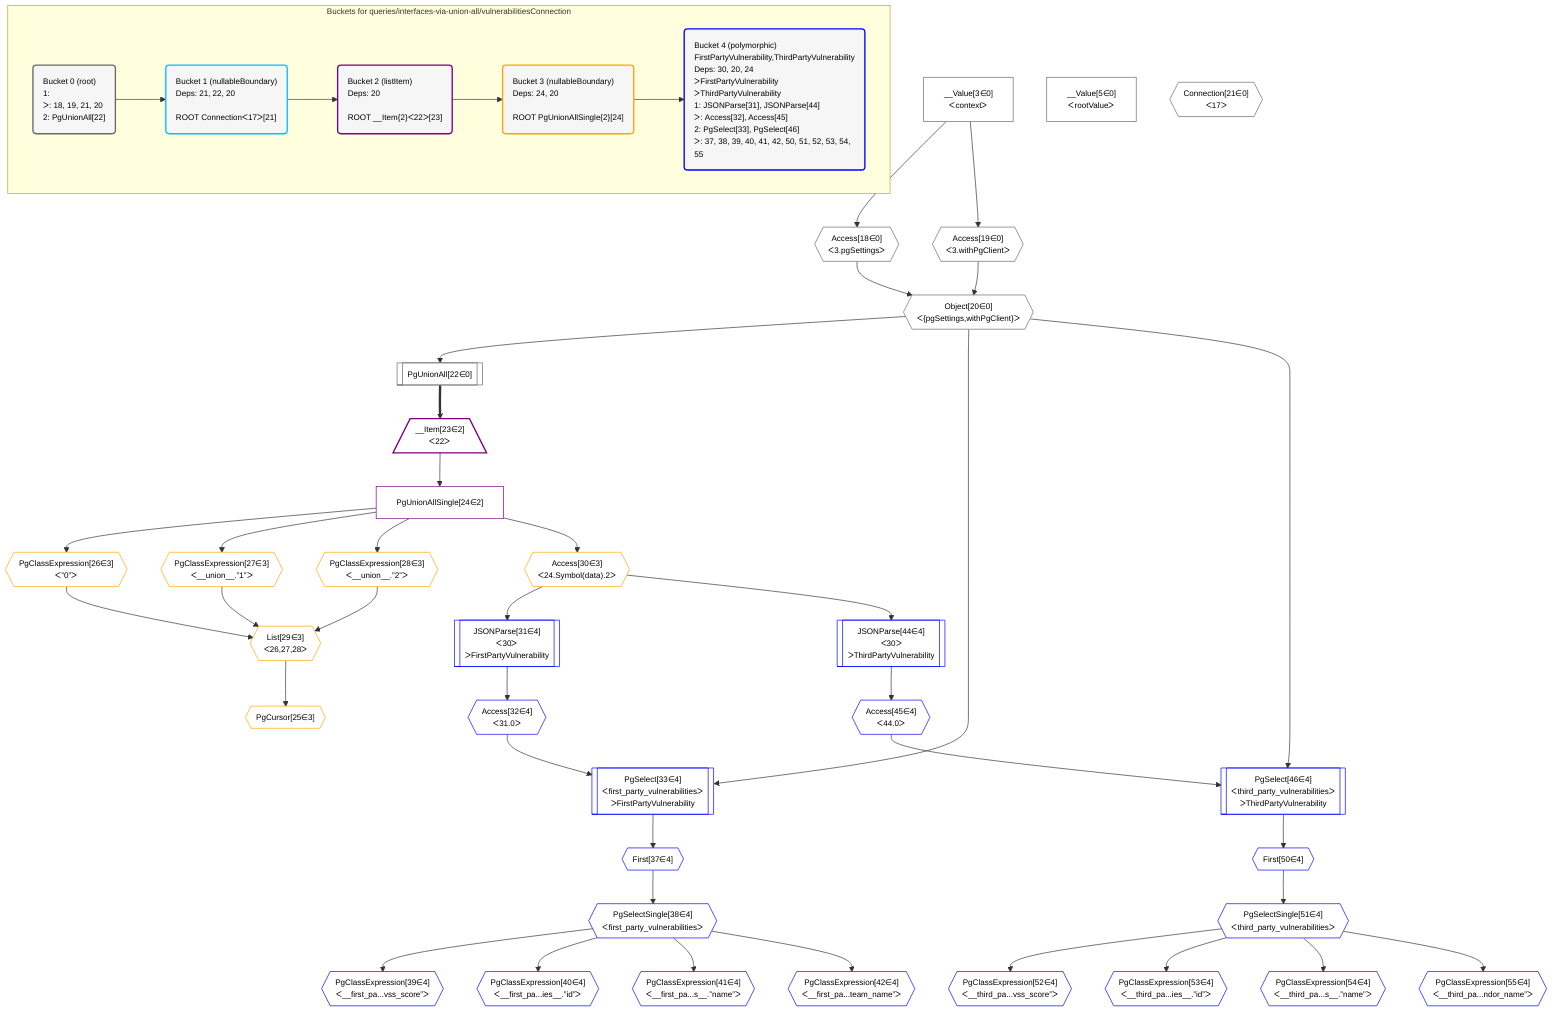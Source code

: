 %%{init: {'themeVariables': { 'fontSize': '12px'}}}%%
graph TD
    classDef path fill:#eee,stroke:#000,color:#000
    classDef plan fill:#fff,stroke-width:1px,color:#000
    classDef itemplan fill:#fff,stroke-width:2px,color:#000
    classDef unbatchedplan fill:#dff,stroke-width:1px,color:#000
    classDef sideeffectplan fill:#fcc,stroke-width:2px,color:#000
    classDef bucket fill:#f6f6f6,color:#000,stroke-width:2px,text-align:left


    %% define steps
    __Value3["__Value[3∈0]<br />ᐸcontextᐳ"]:::plan
    __Value5["__Value[5∈0]<br />ᐸrootValueᐳ"]:::plan
    Access18{{"Access[18∈0]<br />ᐸ3.pgSettingsᐳ"}}:::plan
    Access19{{"Access[19∈0]<br />ᐸ3.withPgClientᐳ"}}:::plan
    Object20{{"Object[20∈0]<br />ᐸ{pgSettings,withPgClient}ᐳ"}}:::plan
    Connection21{{"Connection[21∈0]<br />ᐸ17ᐳ"}}:::plan
    PgUnionAll22[["PgUnionAll[22∈0]"]]:::plan
    __Item23[/"__Item[23∈2]<br />ᐸ22ᐳ"\]:::itemplan
    PgUnionAllSingle24["PgUnionAllSingle[24∈2]"]:::plan
    PgClassExpression26{{"PgClassExpression[26∈3]<br />ᐸ”0”ᐳ"}}:::plan
    PgClassExpression27{{"PgClassExpression[27∈3]<br />ᐸ__union__.”1”ᐳ"}}:::plan
    PgClassExpression28{{"PgClassExpression[28∈3]<br />ᐸ__union__.”2”ᐳ"}}:::plan
    List29{{"List[29∈3]<br />ᐸ26,27,28ᐳ"}}:::plan
    PgCursor25{{"PgCursor[25∈3]"}}:::plan
    Access30{{"Access[30∈3]<br />ᐸ24.Symbol(data).2ᐳ"}}:::plan
    JSONParse31[["JSONParse[31∈4]<br />ᐸ30ᐳ<br />ᐳFirstPartyVulnerability"]]:::plan
    Access32{{"Access[32∈4]<br />ᐸ31.0ᐳ"}}:::plan
    PgSelect33[["PgSelect[33∈4]<br />ᐸfirst_party_vulnerabilitiesᐳ<br />ᐳFirstPartyVulnerability"]]:::plan
    First37{{"First[37∈4]"}}:::plan
    PgSelectSingle38{{"PgSelectSingle[38∈4]<br />ᐸfirst_party_vulnerabilitiesᐳ"}}:::plan
    PgClassExpression39{{"PgClassExpression[39∈4]<br />ᐸ__first_pa...vss_score”ᐳ"}}:::plan
    PgClassExpression40{{"PgClassExpression[40∈4]<br />ᐸ__first_pa...ies__.”id”ᐳ"}}:::plan
    PgClassExpression41{{"PgClassExpression[41∈4]<br />ᐸ__first_pa...s__.”name”ᐳ"}}:::plan
    PgClassExpression42{{"PgClassExpression[42∈4]<br />ᐸ__first_pa...team_name”ᐳ"}}:::plan
    JSONParse44[["JSONParse[44∈4]<br />ᐸ30ᐳ<br />ᐳThirdPartyVulnerability"]]:::plan
    Access45{{"Access[45∈4]<br />ᐸ44.0ᐳ"}}:::plan
    PgSelect46[["PgSelect[46∈4]<br />ᐸthird_party_vulnerabilitiesᐳ<br />ᐳThirdPartyVulnerability"]]:::plan
    First50{{"First[50∈4]"}}:::plan
    PgSelectSingle51{{"PgSelectSingle[51∈4]<br />ᐸthird_party_vulnerabilitiesᐳ"}}:::plan
    PgClassExpression52{{"PgClassExpression[52∈4]<br />ᐸ__third_pa...vss_score”ᐳ"}}:::plan
    PgClassExpression53{{"PgClassExpression[53∈4]<br />ᐸ__third_pa...ies__.”id”ᐳ"}}:::plan
    PgClassExpression54{{"PgClassExpression[54∈4]<br />ᐸ__third_pa...s__.”name”ᐳ"}}:::plan
    PgClassExpression55{{"PgClassExpression[55∈4]<br />ᐸ__third_pa...ndor_name”ᐳ"}}:::plan

    %% plan dependencies
    __Value3 --> Access18
    __Value3 --> Access19
    Access18 & Access19 --> Object20
    Object20 --> PgUnionAll22
    PgUnionAll22 ==> __Item23
    __Item23 --> PgUnionAllSingle24
    PgUnionAllSingle24 --> PgClassExpression26
    PgUnionAllSingle24 --> PgClassExpression27
    PgUnionAllSingle24 --> PgClassExpression28
    PgClassExpression26 & PgClassExpression27 & PgClassExpression28 --> List29
    List29 --> PgCursor25
    PgUnionAllSingle24 --> Access30
    Access30 --> JSONParse31
    JSONParse31 --> Access32
    Object20 & Access32 --> PgSelect33
    PgSelect33 --> First37
    First37 --> PgSelectSingle38
    PgSelectSingle38 --> PgClassExpression39
    PgSelectSingle38 --> PgClassExpression40
    PgSelectSingle38 --> PgClassExpression41
    PgSelectSingle38 --> PgClassExpression42
    Access30 --> JSONParse44
    JSONParse44 --> Access45
    Object20 & Access45 --> PgSelect46
    PgSelect46 --> First50
    First50 --> PgSelectSingle51
    PgSelectSingle51 --> PgClassExpression52
    PgSelectSingle51 --> PgClassExpression53
    PgSelectSingle51 --> PgClassExpression54
    PgSelectSingle51 --> PgClassExpression55

    subgraph "Buckets for queries/interfaces-via-union-all/vulnerabilitiesConnection"
    Bucket0("Bucket 0 (root)<br />1: <br />ᐳ: 18, 19, 21, 20<br />2: PgUnionAll[22]"):::bucket
    classDef bucket0 stroke:#696969
    class Bucket0,__Value3,__Value5,Access18,Access19,Object20,Connection21,PgUnionAll22 bucket0
    Bucket1("Bucket 1 (nullableBoundary)<br />Deps: 21, 22, 20<br /><br />ROOT Connectionᐸ17ᐳ[21]"):::bucket
    classDef bucket1 stroke:#00bfff
    class Bucket1 bucket1
    Bucket2("Bucket 2 (listItem)<br />Deps: 20<br /><br />ROOT __Item{2}ᐸ22ᐳ[23]"):::bucket
    classDef bucket2 stroke:#7f007f
    class Bucket2,__Item23,PgUnionAllSingle24 bucket2
    Bucket3("Bucket 3 (nullableBoundary)<br />Deps: 24, 20<br /><br />ROOT PgUnionAllSingle{2}[24]"):::bucket
    classDef bucket3 stroke:#ffa500
    class Bucket3,PgCursor25,PgClassExpression26,PgClassExpression27,PgClassExpression28,List29,Access30 bucket3
    Bucket4("Bucket 4 (polymorphic)<br />FirstPartyVulnerability,ThirdPartyVulnerability<br />Deps: 30, 20, 24<br />ᐳFirstPartyVulnerability<br />ᐳThirdPartyVulnerability<br />1: JSONParse[31], JSONParse[44]<br />ᐳ: Access[32], Access[45]<br />2: PgSelect[33], PgSelect[46]<br />ᐳ: 37, 38, 39, 40, 41, 42, 50, 51, 52, 53, 54, 55"):::bucket
    classDef bucket4 stroke:#0000ff
    class Bucket4,JSONParse31,Access32,PgSelect33,First37,PgSelectSingle38,PgClassExpression39,PgClassExpression40,PgClassExpression41,PgClassExpression42,JSONParse44,Access45,PgSelect46,First50,PgSelectSingle51,PgClassExpression52,PgClassExpression53,PgClassExpression54,PgClassExpression55 bucket4
    Bucket0 --> Bucket1
    Bucket1 --> Bucket2
    Bucket2 --> Bucket3
    Bucket3 --> Bucket4
    end